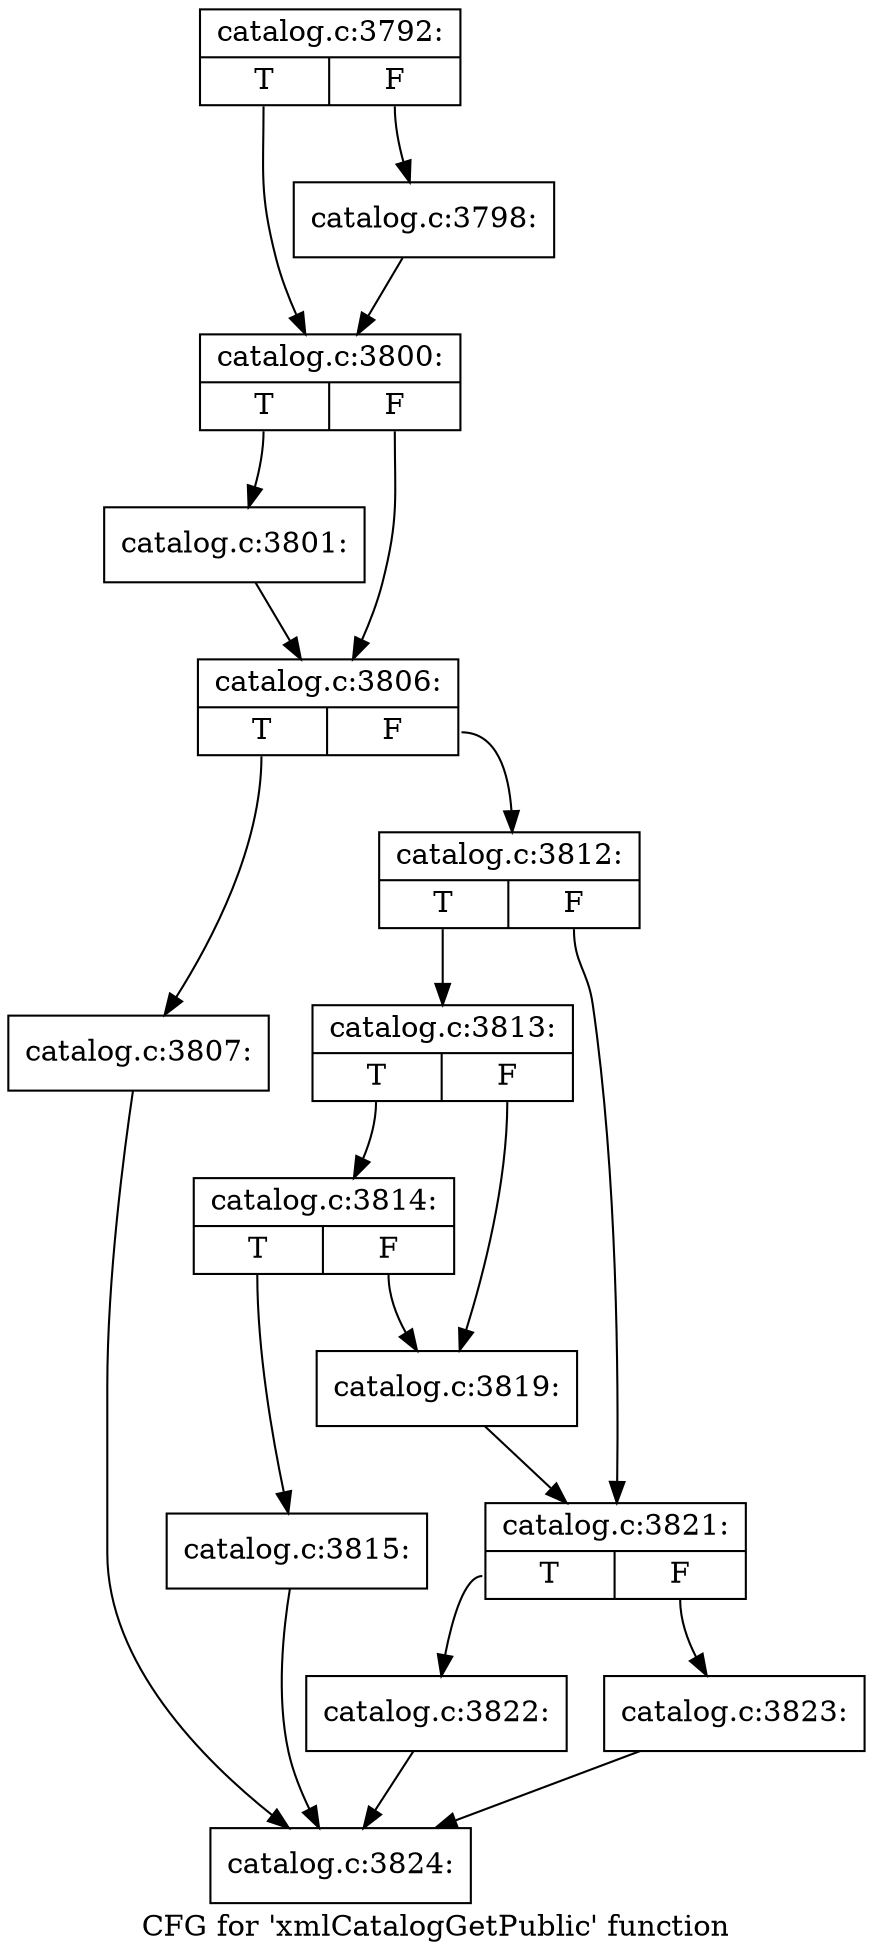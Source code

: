 digraph "CFG for 'xmlCatalogGetPublic' function" {
	label="CFG for 'xmlCatalogGetPublic' function";

	Node0x5650cc911cb0 [shape=record,label="{catalog.c:3792:|{<s0>T|<s1>F}}"];
	Node0x5650cc911cb0:s0 -> Node0x5650cc913fa0;
	Node0x5650cc911cb0:s1 -> Node0x5650cc913f50;
	Node0x5650cc913f50 [shape=record,label="{catalog.c:3798:}"];
	Node0x5650cc913f50 -> Node0x5650cc913fa0;
	Node0x5650cc913fa0 [shape=record,label="{catalog.c:3800:|{<s0>T|<s1>F}}"];
	Node0x5650cc913fa0:s0 -> Node0x5650cc9142b0;
	Node0x5650cc913fa0:s1 -> Node0x5650cc914300;
	Node0x5650cc9142b0 [shape=record,label="{catalog.c:3801:}"];
	Node0x5650cc9142b0 -> Node0x5650cc914300;
	Node0x5650cc914300 [shape=record,label="{catalog.c:3806:|{<s0>T|<s1>F}}"];
	Node0x5650cc914300:s0 -> Node0x5650cc914c60;
	Node0x5650cc914300:s1 -> Node0x5650cc914cb0;
	Node0x5650cc914c60 [shape=record,label="{catalog.c:3807:}"];
	Node0x5650cc914c60 -> Node0x5650cc90f3a0;
	Node0x5650cc914cb0 [shape=record,label="{catalog.c:3812:|{<s0>T|<s1>F}}"];
	Node0x5650cc914cb0:s0 -> Node0x5650cc915110;
	Node0x5650cc914cb0:s1 -> Node0x5650cc915160;
	Node0x5650cc915110 [shape=record,label="{catalog.c:3813:|{<s0>T|<s1>F}}"];
	Node0x5650cc915110:s0 -> Node0x5650cc915910;
	Node0x5650cc915110:s1 -> Node0x5650cc9158c0;
	Node0x5650cc915910 [shape=record,label="{catalog.c:3814:|{<s0>T|<s1>F}}"];
	Node0x5650cc915910:s0 -> Node0x5650cc915870;
	Node0x5650cc915910:s1 -> Node0x5650cc9158c0;
	Node0x5650cc915870 [shape=record,label="{catalog.c:3815:}"];
	Node0x5650cc915870 -> Node0x5650cc90f3a0;
	Node0x5650cc9158c0 [shape=record,label="{catalog.c:3819:}"];
	Node0x5650cc9158c0 -> Node0x5650cc915160;
	Node0x5650cc915160 [shape=record,label="{catalog.c:3821:|{<s0>T|<s1>F}}"];
	Node0x5650cc915160:s0 -> Node0x5650cc916740;
	Node0x5650cc915160:s1 -> Node0x5650cc916790;
	Node0x5650cc916740 [shape=record,label="{catalog.c:3822:}"];
	Node0x5650cc916740 -> Node0x5650cc90f3a0;
	Node0x5650cc916790 [shape=record,label="{catalog.c:3823:}"];
	Node0x5650cc916790 -> Node0x5650cc90f3a0;
	Node0x5650cc90f3a0 [shape=record,label="{catalog.c:3824:}"];
}
